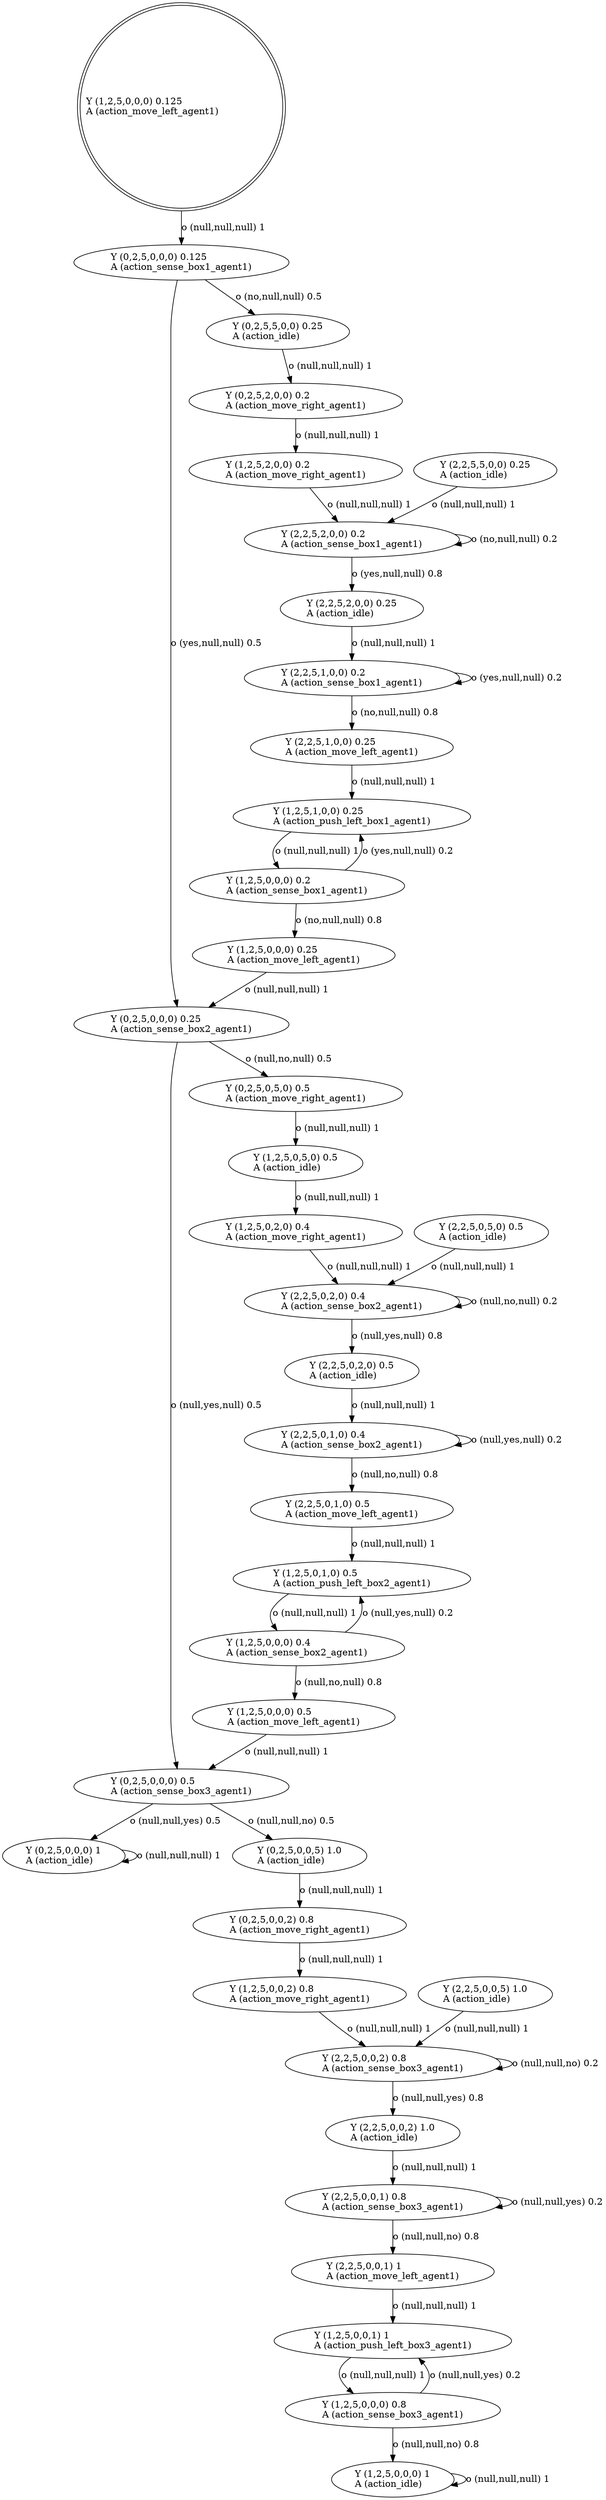 digraph "G" {
root [label="Y (1,2,5,0,0,0) 0.125\lA (action_move_left_agent1)\l", labeljust="l", shape=doublecircle];
x0row269 [label="Y (2,2,5,1,0,0) 0.2\lA (action_sense_box1_agent1)\l"];
x0row245 [label="Y (1,2,5,2,0,0) 0.2\lA (action_move_right_agent1)\l"];
x0row258 [label="Y (2,2,5,2,0,0) 0.25\lA (action_idle)\l"];
x0row259 [label="Y (2,2,5,5,0,0) 0.25\lA (action_idle)\l"];
x0row255 [label="Y (2,2,5,2,0,0) 0.2\lA (action_sense_box1_agent1)\l"];
x0row229 [label="Y (0,2,5,2,0,0) 0.2\lA (action_move_right_agent1)\l"];
x0row278 [label="Y (2,2,5,1,0,0) 0.25\lA (action_move_left_agent1)\l"];
x0row10 [label="Y (0,2,5,0,0,0) 0.125\lA (action_sense_box1_agent1)\l"];
x0row195 [label="Y (1,2,5,0,0,0) 0.4\lA (action_sense_box2_agent1)\l"];
x0row190 [label="Y (1,2,5,0,1,0) 0.5\lA (action_push_left_box2_agent1)\l"];
x0row155 [label="Y (2,2,5,0,2,0) 0.4\lA (action_sense_box2_agent1)\l"];
x0row161 [label="Y (2,2,5,0,2,0) 0.5\lA (action_idle)\l"];
x0row138 [label="Y (1,2,5,0,5,0) 0.5\lA (action_idle)\l"];
x0row145 [label="Y (1,2,5,0,2,0) 0.4\lA (action_move_right_agent1)\l"];
x0row146 [label="Y (2,2,5,0,5,0) 0.5\lA (action_idle)\l"];
x0row167 [label="Y (2,2,5,0,1,0) 0.4\lA (action_sense_box2_agent1)\l"];
x0row178 [label="Y (2,2,5,0,1,0) 0.5\lA (action_move_left_agent1)\l"];
x0row95 [label="Y (2,2,5,0,0,1) 1\lA (action_move_left_agent1)\l"];
x0row64 [label="Y (1,2,5,0,0,2) 0.8\lA (action_move_right_agent1)\l"];
x0row108 [label="Y (1,2,5,0,0,0) 0.8\lA (action_sense_box3_agent1)\l"];
x0row54 [label="Y (0,2,5,0,0,2) 0.8\lA (action_move_right_agent1)\l"];
x0row295 [label="Y (1,2,5,1,0,0) 0.25\lA (action_push_left_box1_agent1)\l"];
x0row296 [label="Y (1,2,5,0,0,0) 0.2\lA (action_sense_box1_agent1)\l"];
x0row49 [label="Y (1,2,5,0,0,0) 1\lA (action_idle)\l"];
x0row86 [label="Y (2,2,5,0,0,1) 0.8\lA (action_sense_box3_agent1)\l"];
x0row104 [label="Y (1,2,5,0,0,1) 1\lA (action_push_left_box3_agent1)\l"];
x0row80 [label="Y (2,2,5,0,0,2) 1.0\lA (action_idle)\l"];
x0row81 [label="Y (2,2,5,0,0,5) 1.0\lA (action_idle)\l"];
x0row43 [label="Y (1,2,5,0,0,0) 0.5\lA (action_move_left_agent1)\l"];
x0row41 [label="Y (0,2,5,0,0,0) 1\lA (action_idle)\l"];
x0row42 [label="Y (0,2,5,0,0,5) 1.0\lA (action_idle)\l"];
x0row72 [label="Y (2,2,5,0,0,2) 0.8\lA (action_sense_box3_agent1)\l"];
x0row34 [label="Y (1,2,5,0,0,0) 0.25\lA (action_move_left_agent1)\l"];
x0row27 [label="Y (0,2,5,0,0,0) 0.5\lA (action_sense_box3_agent1)\l"];
x0row28 [label="Y (0,2,5,0,5,0) 0.5\lA (action_move_right_agent1)\l"];
x0row11 [label="Y (0,2,5,0,0,0) 0.25\lA (action_sense_box2_agent1)\l"];
x0row12 [label="Y (0,2,5,5,0,0) 0.25\lA (action_idle)\l"];
root -> x0row10  [key=0, label="o (null,null,null) 1\l"];
x0row269 -> x0row278  [key=0, label="o (no,null,null) 0.8\l"];
x0row269 -> x0row269  [key=0, label="o (yes,null,null) 0.2\l"];
x0row245 -> x0row255  [key=0, label="o (null,null,null) 1\l"];
x0row258 -> x0row269  [key=0, label="o (null,null,null) 1\l"];
x0row259 -> x0row255  [key=0, label="o (null,null,null) 1\l"];
x0row255 -> x0row258  [key=0, label="o (yes,null,null) 0.8\l"];
x0row255 -> x0row255  [key=0, label="o (no,null,null) 0.2\l"];
x0row229 -> x0row245  [key=0, label="o (null,null,null) 1\l"];
x0row278 -> x0row295  [key=0, label="o (null,null,null) 1\l"];
x0row10 -> x0row11  [key=0, label="o (yes,null,null) 0.5\l"];
x0row10 -> x0row12  [key=0, label="o (no,null,null) 0.5\l"];
x0row195 -> x0row190  [key=0, label="o (null,yes,null) 0.2\l"];
x0row195 -> x0row43  [key=0, label="o (null,no,null) 0.8\l"];
x0row190 -> x0row195  [key=0, label="o (null,null,null) 1\l"];
x0row155 -> x0row161  [key=0, label="o (null,yes,null) 0.8\l"];
x0row155 -> x0row155  [key=0, label="o (null,no,null) 0.2\l"];
x0row161 -> x0row167  [key=0, label="o (null,null,null) 1\l"];
x0row138 -> x0row145  [key=0, label="o (null,null,null) 1\l"];
x0row145 -> x0row155  [key=0, label="o (null,null,null) 1\l"];
x0row146 -> x0row155  [key=0, label="o (null,null,null) 1\l"];
x0row167 -> x0row178  [key=0, label="o (null,no,null) 0.8\l"];
x0row167 -> x0row167  [key=0, label="o (null,yes,null) 0.2\l"];
x0row178 -> x0row190  [key=0, label="o (null,null,null) 1\l"];
x0row95 -> x0row104  [key=0, label="o (null,null,null) 1\l"];
x0row64 -> x0row72  [key=0, label="o (null,null,null) 1\l"];
x0row108 -> x0row104  [key=0, label="o (null,null,yes) 0.2\l"];
x0row108 -> x0row49  [key=0, label="o (null,null,no) 0.8\l"];
x0row54 -> x0row64  [key=0, label="o (null,null,null) 1\l"];
x0row295 -> x0row296  [key=0, label="o (null,null,null) 1\l"];
x0row296 -> x0row295  [key=0, label="o (yes,null,null) 0.2\l"];
x0row296 -> x0row34  [key=0, label="o (no,null,null) 0.8\l"];
x0row49 -> x0row49  [key=0, label="o (null,null,null) 1\l"];
x0row86 -> x0row95  [key=0, label="o (null,null,no) 0.8\l"];
x0row86 -> x0row86  [key=0, label="o (null,null,yes) 0.2\l"];
x0row104 -> x0row108  [key=0, label="o (null,null,null) 1\l"];
x0row80 -> x0row86  [key=0, label="o (null,null,null) 1\l"];
x0row81 -> x0row72  [key=0, label="o (null,null,null) 1\l"];
x0row43 -> x0row27  [key=0, label="o (null,null,null) 1\l"];
x0row41 -> x0row41  [key=0, label="o (null,null,null) 1\l"];
x0row42 -> x0row54  [key=0, label="o (null,null,null) 1\l"];
x0row72 -> x0row80  [key=0, label="o (null,null,yes) 0.8\l"];
x0row72 -> x0row72  [key=0, label="o (null,null,no) 0.2\l"];
x0row34 -> x0row11  [key=0, label="o (null,null,null) 1\l"];
x0row27 -> x0row41  [key=0, label="o (null,null,yes) 0.5\l"];
x0row27 -> x0row42  [key=0, label="o (null,null,no) 0.5\l"];
x0row28 -> x0row138  [key=0, label="o (null,null,null) 1\l"];
x0row11 -> x0row27  [key=0, label="o (null,yes,null) 0.5\l"];
x0row11 -> x0row28  [key=0, label="o (null,no,null) 0.5\l"];
x0row12 -> x0row229  [key=0, label="o (null,null,null) 1\l"];
}
